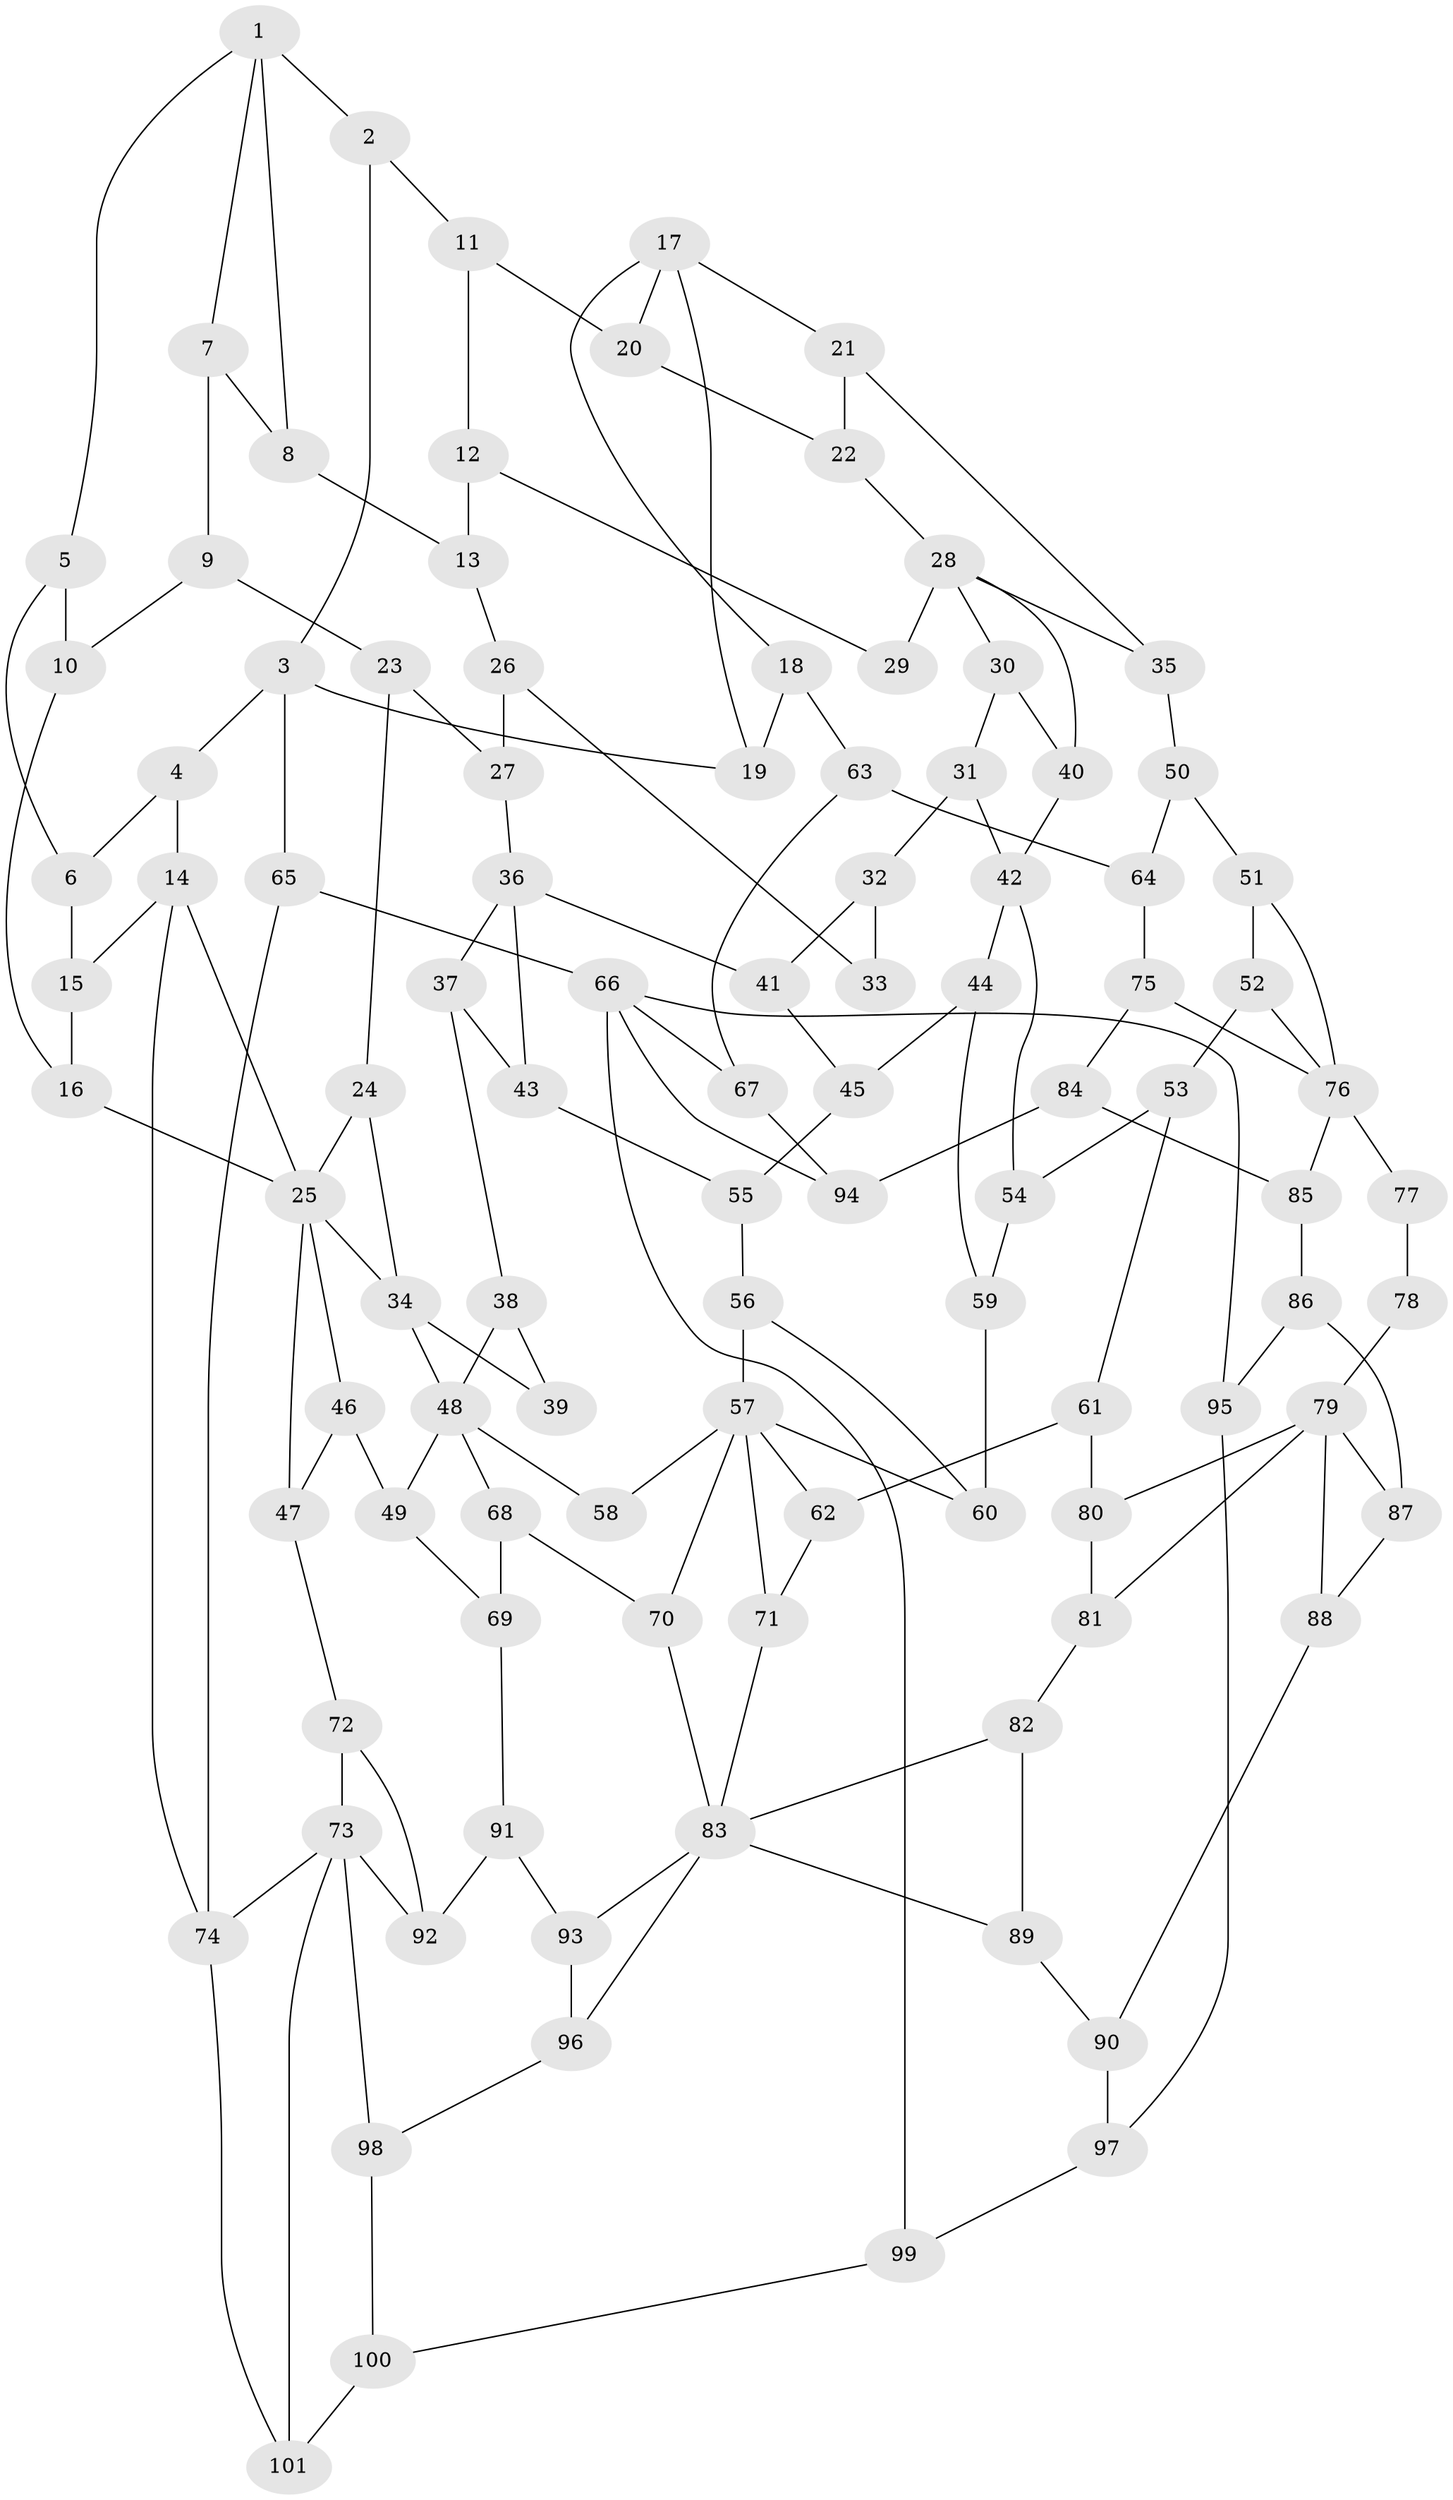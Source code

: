 // original degree distribution, {3: 0.03496503496503497, 5: 0.5104895104895105, 6: 0.23776223776223776, 4: 0.21678321678321677}
// Generated by graph-tools (version 1.1) at 2025/54/03/04/25 22:54:32]
// undirected, 101 vertices, 163 edges
graph export_dot {
  node [color=gray90,style=filled];
  1;
  2;
  3;
  4;
  5;
  6;
  7;
  8;
  9;
  10;
  11;
  12;
  13;
  14;
  15;
  16;
  17;
  18;
  19;
  20;
  21;
  22;
  23;
  24;
  25;
  26;
  27;
  28;
  29;
  30;
  31;
  32;
  33;
  34;
  35;
  36;
  37;
  38;
  39;
  40;
  41;
  42;
  43;
  44;
  45;
  46;
  47;
  48;
  49;
  50;
  51;
  52;
  53;
  54;
  55;
  56;
  57;
  58;
  59;
  60;
  61;
  62;
  63;
  64;
  65;
  66;
  67;
  68;
  69;
  70;
  71;
  72;
  73;
  74;
  75;
  76;
  77;
  78;
  79;
  80;
  81;
  82;
  83;
  84;
  85;
  86;
  87;
  88;
  89;
  90;
  91;
  92;
  93;
  94;
  95;
  96;
  97;
  98;
  99;
  100;
  101;
  1 -- 2 [weight=1.0];
  1 -- 5 [weight=1.0];
  1 -- 7 [weight=1.0];
  1 -- 8 [weight=1.0];
  2 -- 3 [weight=1.0];
  2 -- 11 [weight=1.0];
  3 -- 4 [weight=1.0];
  3 -- 19 [weight=1.0];
  3 -- 65 [weight=1.0];
  4 -- 6 [weight=1.0];
  4 -- 14 [weight=1.0];
  5 -- 6 [weight=1.0];
  5 -- 10 [weight=1.0];
  6 -- 15 [weight=1.0];
  7 -- 8 [weight=1.0];
  7 -- 9 [weight=1.0];
  8 -- 13 [weight=1.0];
  9 -- 10 [weight=1.0];
  9 -- 23 [weight=1.0];
  10 -- 16 [weight=1.0];
  11 -- 12 [weight=1.0];
  11 -- 20 [weight=1.0];
  12 -- 13 [weight=1.0];
  12 -- 29 [weight=1.0];
  13 -- 26 [weight=1.0];
  14 -- 15 [weight=1.0];
  14 -- 25 [weight=1.0];
  14 -- 74 [weight=1.0];
  15 -- 16 [weight=1.0];
  16 -- 25 [weight=1.0];
  17 -- 18 [weight=1.0];
  17 -- 19 [weight=1.0];
  17 -- 20 [weight=1.0];
  17 -- 21 [weight=1.0];
  18 -- 19 [weight=1.0];
  18 -- 63 [weight=1.0];
  20 -- 22 [weight=1.0];
  21 -- 22 [weight=1.0];
  21 -- 35 [weight=1.0];
  22 -- 28 [weight=1.0];
  23 -- 24 [weight=1.0];
  23 -- 27 [weight=1.0];
  24 -- 25 [weight=1.0];
  24 -- 34 [weight=2.0];
  25 -- 34 [weight=1.0];
  25 -- 46 [weight=1.0];
  25 -- 47 [weight=1.0];
  26 -- 27 [weight=1.0];
  26 -- 33 [weight=1.0];
  27 -- 36 [weight=1.0];
  28 -- 29 [weight=2.0];
  28 -- 30 [weight=1.0];
  28 -- 35 [weight=1.0];
  28 -- 40 [weight=1.0];
  30 -- 31 [weight=1.0];
  30 -- 40 [weight=1.0];
  31 -- 32 [weight=1.0];
  31 -- 42 [weight=1.0];
  32 -- 33 [weight=1.0];
  32 -- 41 [weight=1.0];
  34 -- 39 [weight=2.0];
  34 -- 48 [weight=1.0];
  35 -- 50 [weight=1.0];
  36 -- 37 [weight=1.0];
  36 -- 41 [weight=1.0];
  36 -- 43 [weight=1.0];
  37 -- 38 [weight=1.0];
  37 -- 43 [weight=1.0];
  38 -- 39 [weight=1.0];
  38 -- 48 [weight=1.0];
  40 -- 42 [weight=1.0];
  41 -- 45 [weight=1.0];
  42 -- 44 [weight=1.0];
  42 -- 54 [weight=1.0];
  43 -- 55 [weight=1.0];
  44 -- 45 [weight=1.0];
  44 -- 59 [weight=1.0];
  45 -- 55 [weight=1.0];
  46 -- 47 [weight=1.0];
  46 -- 49 [weight=1.0];
  47 -- 72 [weight=1.0];
  48 -- 49 [weight=1.0];
  48 -- 58 [weight=2.0];
  48 -- 68 [weight=1.0];
  49 -- 69 [weight=1.0];
  50 -- 51 [weight=1.0];
  50 -- 64 [weight=1.0];
  51 -- 52 [weight=1.0];
  51 -- 76 [weight=1.0];
  52 -- 53 [weight=1.0];
  52 -- 76 [weight=1.0];
  53 -- 54 [weight=1.0];
  53 -- 61 [weight=1.0];
  54 -- 59 [weight=1.0];
  55 -- 56 [weight=1.0];
  56 -- 57 [weight=1.0];
  56 -- 60 [weight=1.0];
  57 -- 58 [weight=1.0];
  57 -- 60 [weight=1.0];
  57 -- 62 [weight=1.0];
  57 -- 70 [weight=1.0];
  57 -- 71 [weight=1.0];
  59 -- 60 [weight=1.0];
  61 -- 62 [weight=1.0];
  61 -- 80 [weight=1.0];
  62 -- 71 [weight=1.0];
  63 -- 64 [weight=1.0];
  63 -- 67 [weight=1.0];
  64 -- 75 [weight=1.0];
  65 -- 66 [weight=2.0];
  65 -- 74 [weight=1.0];
  66 -- 67 [weight=1.0];
  66 -- 94 [weight=1.0];
  66 -- 95 [weight=1.0];
  66 -- 99 [weight=1.0];
  67 -- 94 [weight=1.0];
  68 -- 69 [weight=1.0];
  68 -- 70 [weight=1.0];
  69 -- 91 [weight=1.0];
  70 -- 83 [weight=1.0];
  71 -- 83 [weight=1.0];
  72 -- 73 [weight=1.0];
  72 -- 92 [weight=1.0];
  73 -- 74 [weight=1.0];
  73 -- 92 [weight=1.0];
  73 -- 98 [weight=2.0];
  73 -- 101 [weight=1.0];
  74 -- 101 [weight=1.0];
  75 -- 76 [weight=1.0];
  75 -- 84 [weight=1.0];
  76 -- 77 [weight=2.0];
  76 -- 85 [weight=1.0];
  77 -- 78 [weight=1.0];
  78 -- 79 [weight=2.0];
  79 -- 80 [weight=1.0];
  79 -- 81 [weight=1.0];
  79 -- 87 [weight=1.0];
  79 -- 88 [weight=1.0];
  80 -- 81 [weight=1.0];
  81 -- 82 [weight=1.0];
  82 -- 83 [weight=1.0];
  82 -- 89 [weight=1.0];
  83 -- 89 [weight=1.0];
  83 -- 93 [weight=1.0];
  83 -- 96 [weight=1.0];
  84 -- 85 [weight=1.0];
  84 -- 94 [weight=1.0];
  85 -- 86 [weight=1.0];
  86 -- 87 [weight=1.0];
  86 -- 95 [weight=1.0];
  87 -- 88 [weight=1.0];
  88 -- 90 [weight=1.0];
  89 -- 90 [weight=1.0];
  90 -- 97 [weight=1.0];
  91 -- 92 [weight=1.0];
  91 -- 93 [weight=1.0];
  93 -- 96 [weight=1.0];
  95 -- 97 [weight=1.0];
  96 -- 98 [weight=1.0];
  97 -- 99 [weight=1.0];
  98 -- 100 [weight=1.0];
  99 -- 100 [weight=1.0];
  100 -- 101 [weight=1.0];
}
